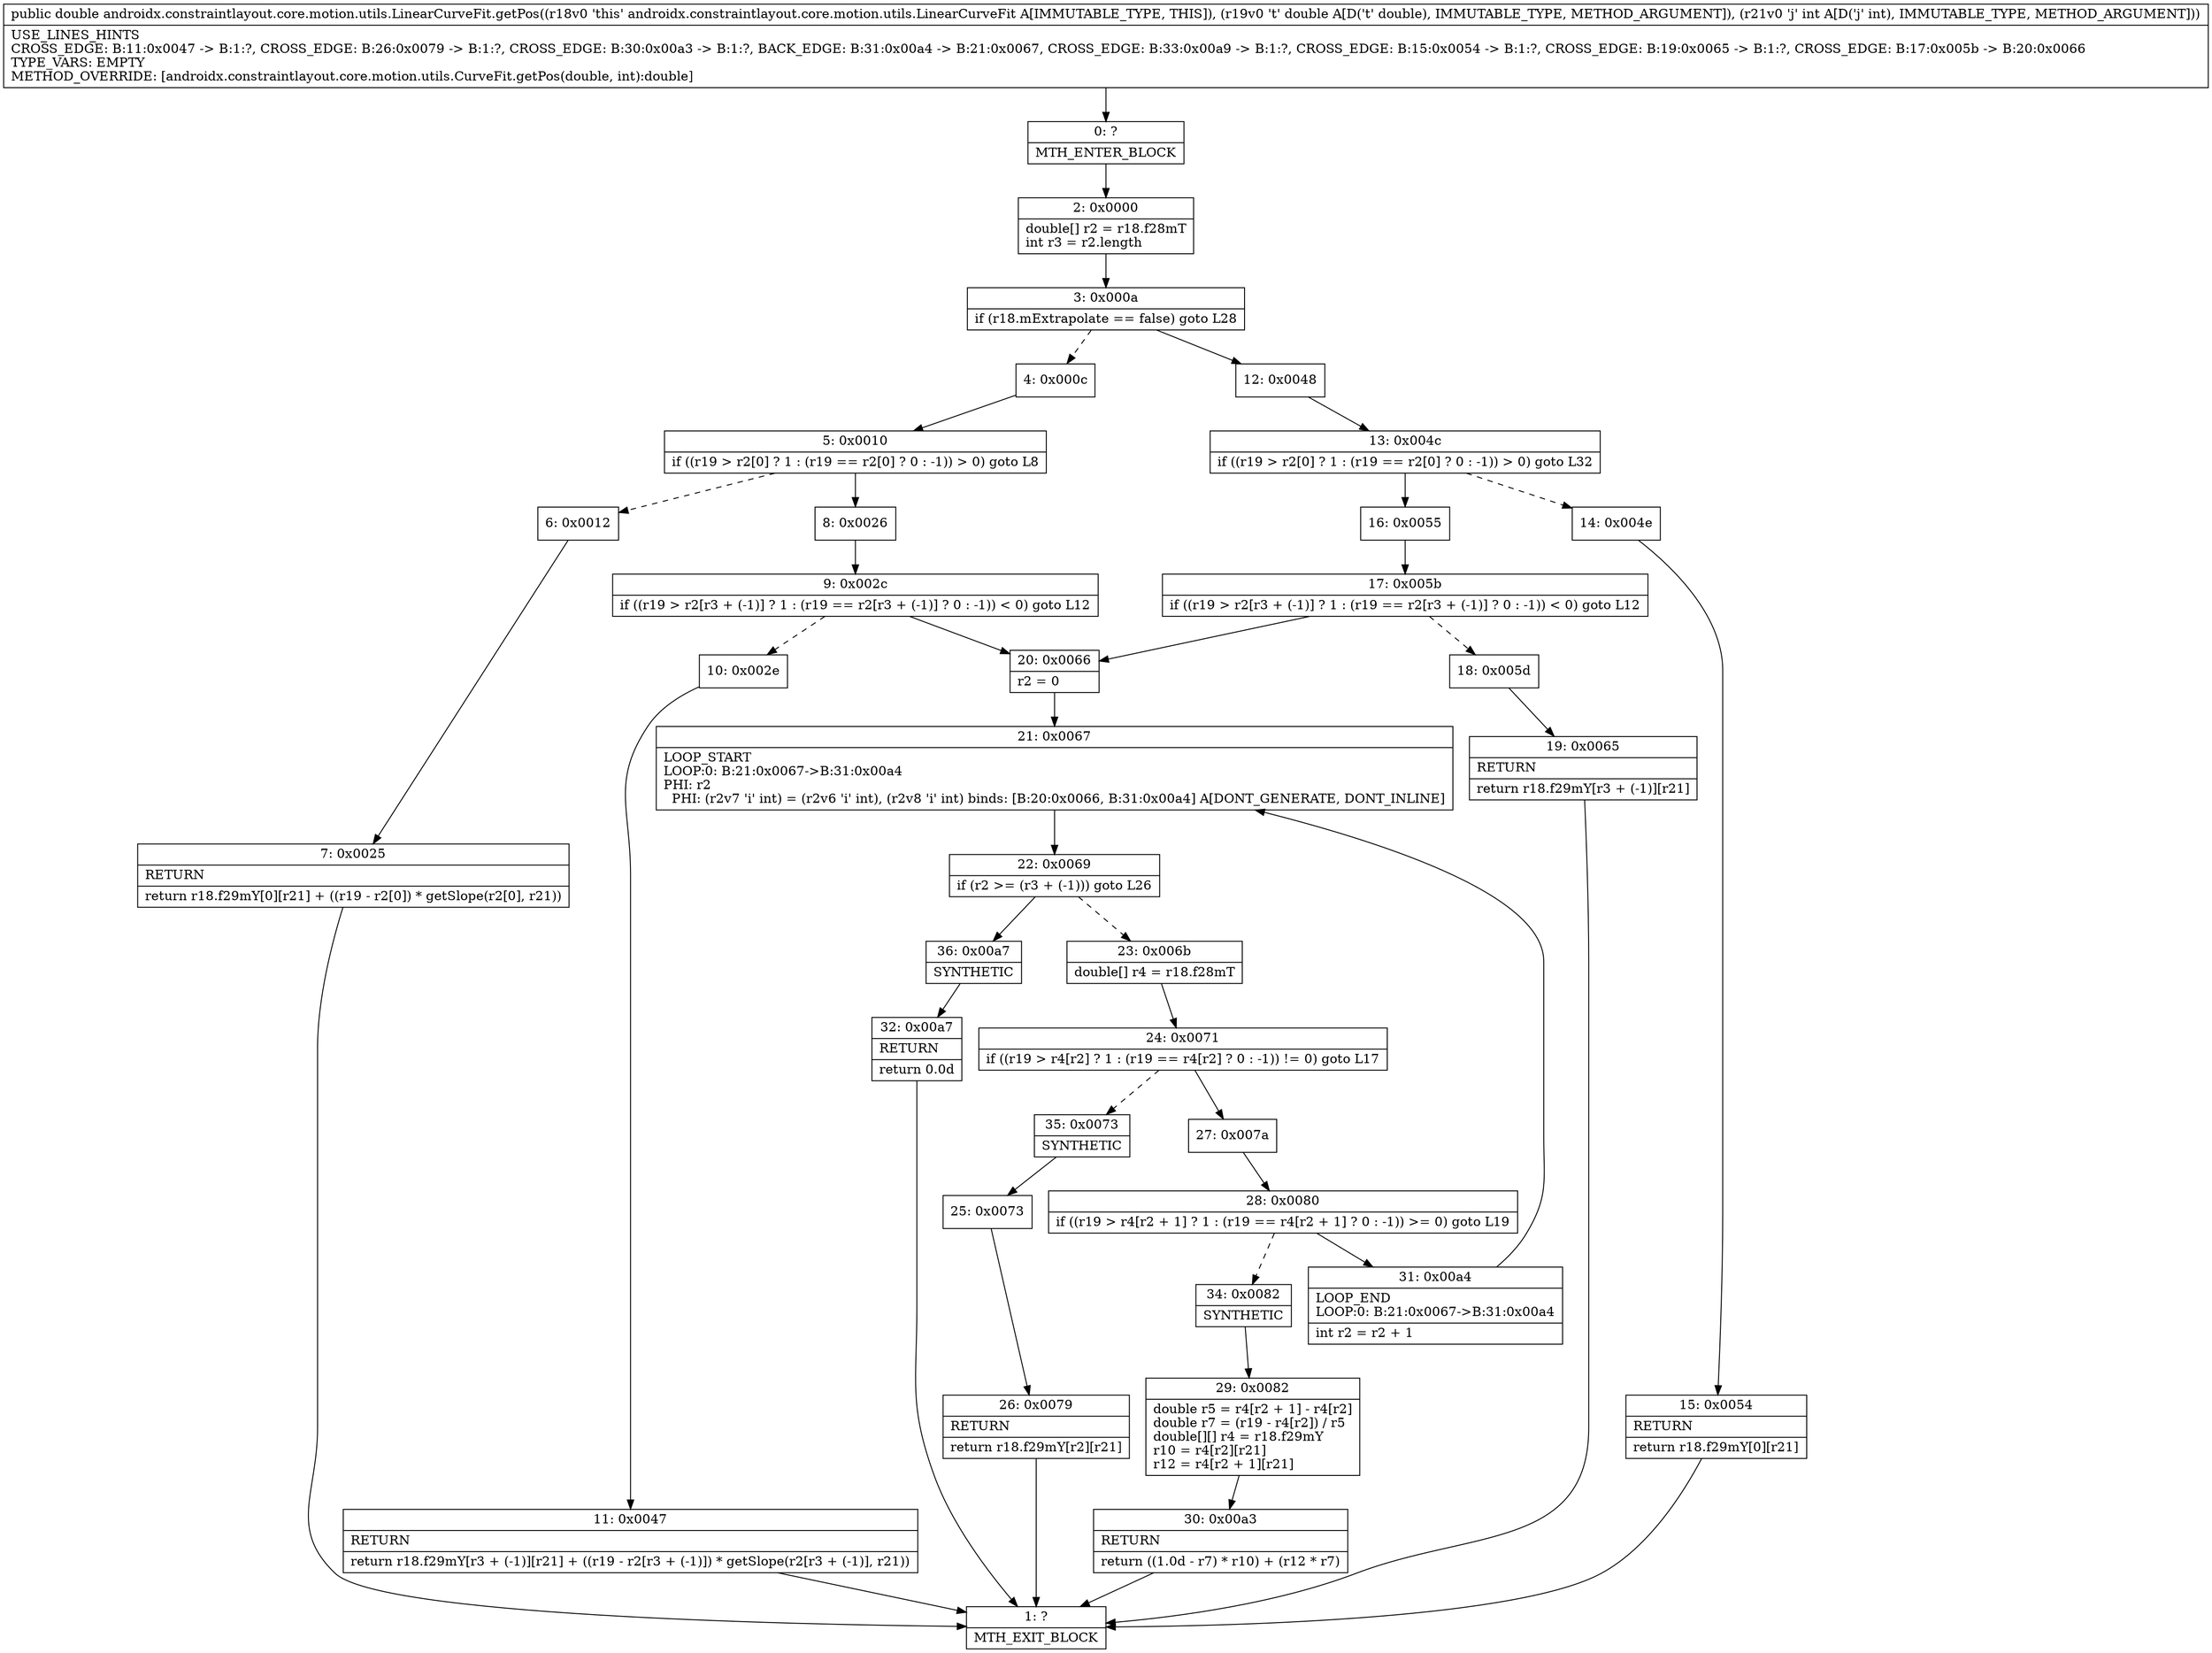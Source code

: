 digraph "CFG forandroidx.constraintlayout.core.motion.utils.LinearCurveFit.getPos(DI)D" {
Node_0 [shape=record,label="{0\:\ ?|MTH_ENTER_BLOCK\l}"];
Node_2 [shape=record,label="{2\:\ 0x0000|double[] r2 = r18.f28mT\lint r3 = r2.length\l}"];
Node_3 [shape=record,label="{3\:\ 0x000a|if (r18.mExtrapolate == false) goto L28\l}"];
Node_4 [shape=record,label="{4\:\ 0x000c}"];
Node_5 [shape=record,label="{5\:\ 0x0010|if ((r19 \> r2[0] ? 1 : (r19 == r2[0] ? 0 : \-1)) \> 0) goto L8\l}"];
Node_6 [shape=record,label="{6\:\ 0x0012}"];
Node_7 [shape=record,label="{7\:\ 0x0025|RETURN\l|return r18.f29mY[0][r21] + ((r19 \- r2[0]) * getSlope(r2[0], r21))\l}"];
Node_1 [shape=record,label="{1\:\ ?|MTH_EXIT_BLOCK\l}"];
Node_8 [shape=record,label="{8\:\ 0x0026}"];
Node_9 [shape=record,label="{9\:\ 0x002c|if ((r19 \> r2[r3 + (\-1)] ? 1 : (r19 == r2[r3 + (\-1)] ? 0 : \-1)) \< 0) goto L12\l}"];
Node_10 [shape=record,label="{10\:\ 0x002e}"];
Node_11 [shape=record,label="{11\:\ 0x0047|RETURN\l|return r18.f29mY[r3 + (\-1)][r21] + ((r19 \- r2[r3 + (\-1)]) * getSlope(r2[r3 + (\-1)], r21))\l}"];
Node_20 [shape=record,label="{20\:\ 0x0066|r2 = 0\l}"];
Node_21 [shape=record,label="{21\:\ 0x0067|LOOP_START\lLOOP:0: B:21:0x0067\-\>B:31:0x00a4\lPHI: r2 \l  PHI: (r2v7 'i' int) = (r2v6 'i' int), (r2v8 'i' int) binds: [B:20:0x0066, B:31:0x00a4] A[DONT_GENERATE, DONT_INLINE]\l}"];
Node_22 [shape=record,label="{22\:\ 0x0069|if (r2 \>= (r3 + (\-1))) goto L26\l}"];
Node_23 [shape=record,label="{23\:\ 0x006b|double[] r4 = r18.f28mT\l}"];
Node_24 [shape=record,label="{24\:\ 0x0071|if ((r19 \> r4[r2] ? 1 : (r19 == r4[r2] ? 0 : \-1)) != 0) goto L17\l}"];
Node_27 [shape=record,label="{27\:\ 0x007a}"];
Node_28 [shape=record,label="{28\:\ 0x0080|if ((r19 \> r4[r2 + 1] ? 1 : (r19 == r4[r2 + 1] ? 0 : \-1)) \>= 0) goto L19\l}"];
Node_31 [shape=record,label="{31\:\ 0x00a4|LOOP_END\lLOOP:0: B:21:0x0067\-\>B:31:0x00a4\l|int r2 = r2 + 1\l}"];
Node_34 [shape=record,label="{34\:\ 0x0082|SYNTHETIC\l}"];
Node_29 [shape=record,label="{29\:\ 0x0082|double r5 = r4[r2 + 1] \- r4[r2]\ldouble r7 = (r19 \- r4[r2]) \/ r5\ldouble[][] r4 = r18.f29mY\lr10 = r4[r2][r21]\lr12 = r4[r2 + 1][r21]\l}"];
Node_30 [shape=record,label="{30\:\ 0x00a3|RETURN\l|return ((1.0d \- r7) * r10) + (r12 * r7)\l}"];
Node_35 [shape=record,label="{35\:\ 0x0073|SYNTHETIC\l}"];
Node_25 [shape=record,label="{25\:\ 0x0073}"];
Node_26 [shape=record,label="{26\:\ 0x0079|RETURN\l|return r18.f29mY[r2][r21]\l}"];
Node_36 [shape=record,label="{36\:\ 0x00a7|SYNTHETIC\l}"];
Node_32 [shape=record,label="{32\:\ 0x00a7|RETURN\l|return 0.0d\l}"];
Node_12 [shape=record,label="{12\:\ 0x0048}"];
Node_13 [shape=record,label="{13\:\ 0x004c|if ((r19 \> r2[0] ? 1 : (r19 == r2[0] ? 0 : \-1)) \> 0) goto L32\l}"];
Node_14 [shape=record,label="{14\:\ 0x004e}"];
Node_15 [shape=record,label="{15\:\ 0x0054|RETURN\l|return r18.f29mY[0][r21]\l}"];
Node_16 [shape=record,label="{16\:\ 0x0055}"];
Node_17 [shape=record,label="{17\:\ 0x005b|if ((r19 \> r2[r3 + (\-1)] ? 1 : (r19 == r2[r3 + (\-1)] ? 0 : \-1)) \< 0) goto L12\l}"];
Node_18 [shape=record,label="{18\:\ 0x005d}"];
Node_19 [shape=record,label="{19\:\ 0x0065|RETURN\l|return r18.f29mY[r3 + (\-1)][r21]\l}"];
MethodNode[shape=record,label="{public double androidx.constraintlayout.core.motion.utils.LinearCurveFit.getPos((r18v0 'this' androidx.constraintlayout.core.motion.utils.LinearCurveFit A[IMMUTABLE_TYPE, THIS]), (r19v0 't' double A[D('t' double), IMMUTABLE_TYPE, METHOD_ARGUMENT]), (r21v0 'j' int A[D('j' int), IMMUTABLE_TYPE, METHOD_ARGUMENT]))  | USE_LINES_HINTS\lCROSS_EDGE: B:11:0x0047 \-\> B:1:?, CROSS_EDGE: B:26:0x0079 \-\> B:1:?, CROSS_EDGE: B:30:0x00a3 \-\> B:1:?, BACK_EDGE: B:31:0x00a4 \-\> B:21:0x0067, CROSS_EDGE: B:33:0x00a9 \-\> B:1:?, CROSS_EDGE: B:15:0x0054 \-\> B:1:?, CROSS_EDGE: B:19:0x0065 \-\> B:1:?, CROSS_EDGE: B:17:0x005b \-\> B:20:0x0066\lTYPE_VARS: EMPTY\lMETHOD_OVERRIDE: [androidx.constraintlayout.core.motion.utils.CurveFit.getPos(double, int):double]\l}"];
MethodNode -> Node_0;Node_0 -> Node_2;
Node_2 -> Node_3;
Node_3 -> Node_4[style=dashed];
Node_3 -> Node_12;
Node_4 -> Node_5;
Node_5 -> Node_6[style=dashed];
Node_5 -> Node_8;
Node_6 -> Node_7;
Node_7 -> Node_1;
Node_8 -> Node_9;
Node_9 -> Node_10[style=dashed];
Node_9 -> Node_20;
Node_10 -> Node_11;
Node_11 -> Node_1;
Node_20 -> Node_21;
Node_21 -> Node_22;
Node_22 -> Node_23[style=dashed];
Node_22 -> Node_36;
Node_23 -> Node_24;
Node_24 -> Node_27;
Node_24 -> Node_35[style=dashed];
Node_27 -> Node_28;
Node_28 -> Node_31;
Node_28 -> Node_34[style=dashed];
Node_31 -> Node_21;
Node_34 -> Node_29;
Node_29 -> Node_30;
Node_30 -> Node_1;
Node_35 -> Node_25;
Node_25 -> Node_26;
Node_26 -> Node_1;
Node_36 -> Node_32;
Node_32 -> Node_1;
Node_12 -> Node_13;
Node_13 -> Node_14[style=dashed];
Node_13 -> Node_16;
Node_14 -> Node_15;
Node_15 -> Node_1;
Node_16 -> Node_17;
Node_17 -> Node_18[style=dashed];
Node_17 -> Node_20;
Node_18 -> Node_19;
Node_19 -> Node_1;
}

